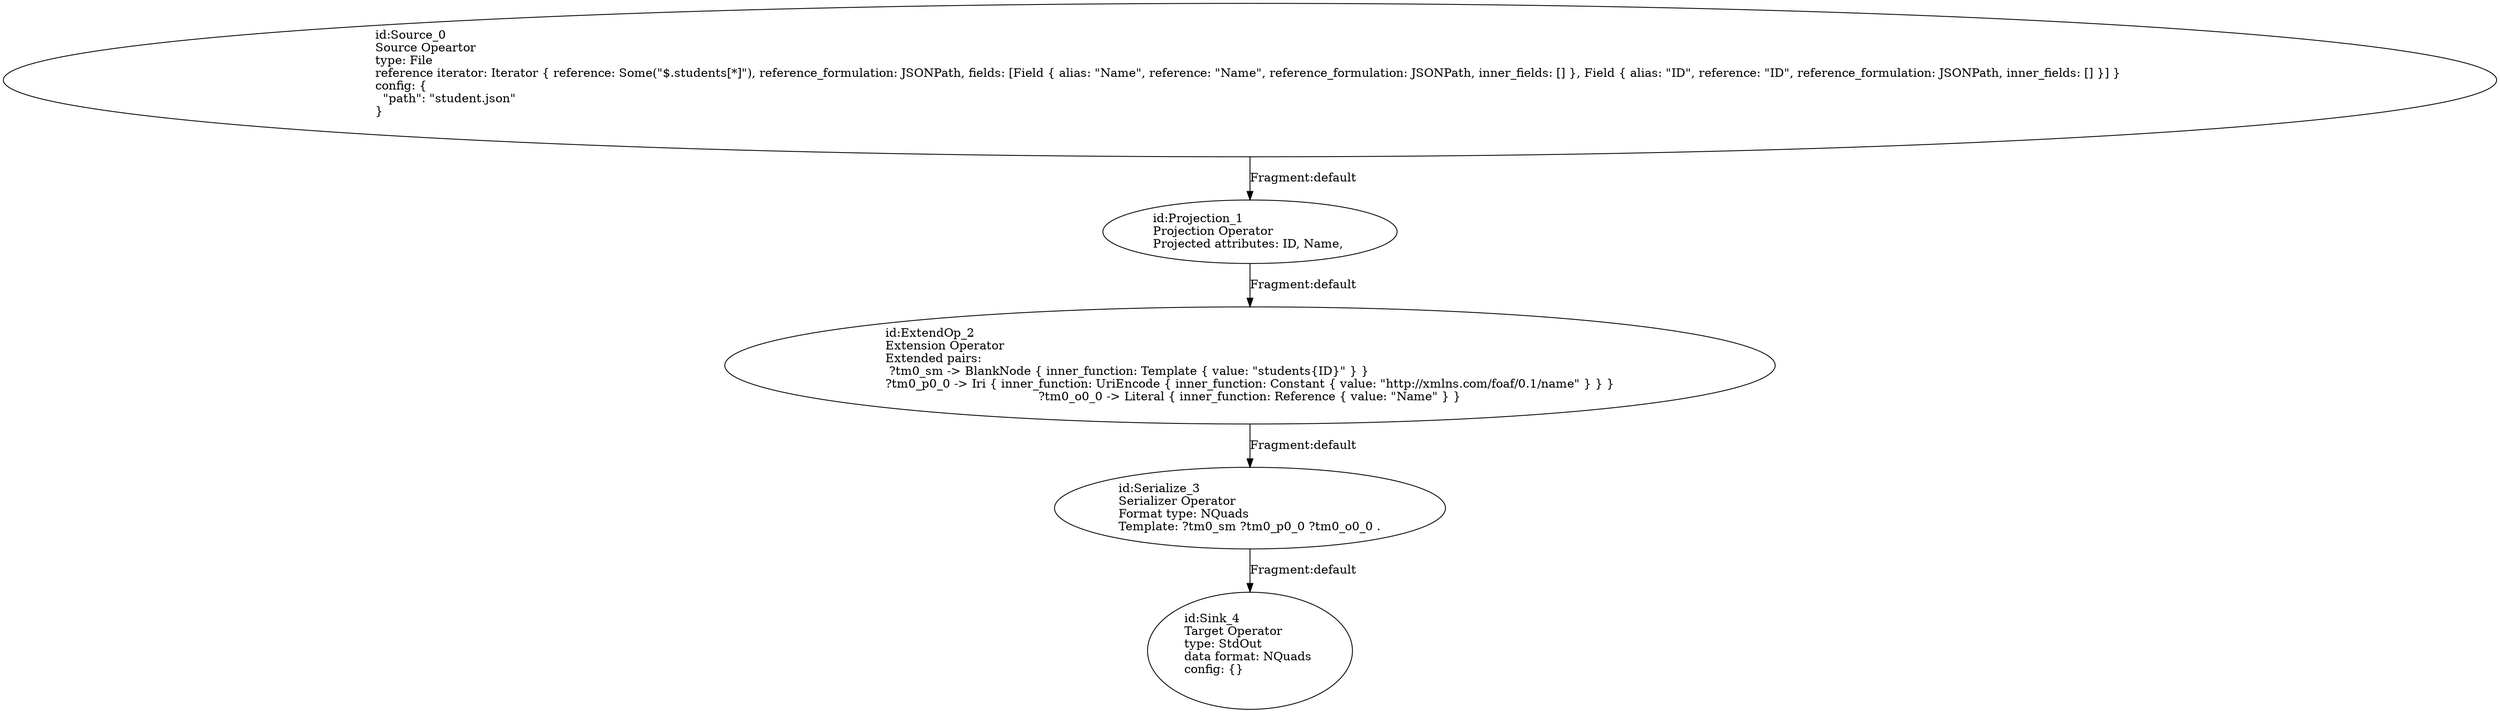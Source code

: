 digraph {
    0 [ label = "id:Source_0 \lSource Opeartor\ltype: File \lreference iterator: Iterator { reference: Some(\"$.students[*]\"), reference_formulation: JSONPath, fields: [Field { alias: \"Name\", reference: \"Name\", reference_formulation: JSONPath, inner_fields: [] }, Field { alias: \"ID\", reference: \"ID\", reference_formulation: JSONPath, inner_fields: [] }] } \lconfig: {\l  \"path\": \"student.json\"\l}\l             " ]
    1 [ label = "id:Projection_1 \lProjection Operator\lProjected attributes: ID, Name, " ]
    2 [ label = "id:ExtendOp_2 \lExtension Operator\lExtended pairs: \l ?tm0_sm -> BlankNode { inner_function: Template { value: \"students{ID}\" } }\l?tm0_p0_0 -> Iri { inner_function: UriEncode { inner_function: Constant { value: \"http://xmlns.com/foaf/0.1/name\" } } }\l?tm0_o0_0 -> Literal { inner_function: Reference { value: \"Name\" } }" ]
    3 [ label = "id:Serialize_3 \lSerializer Operator\lFormat type: NQuads\lTemplate: ?tm0_sm ?tm0_p0_0 ?tm0_o0_0 ." ]
    4 [ label = "id:Sink_4 \lTarget Operator\ltype: StdOut \ldata format: NQuads \lconfig: {}\l             " ]
    0 -> 1 [ label = "Fragment:default" ]
    1 -> 2 [ label = "Fragment:default" ]
    2 -> 3 [ label = "Fragment:default" ]
    3 -> 4 [ label = "Fragment:default" ]
}
